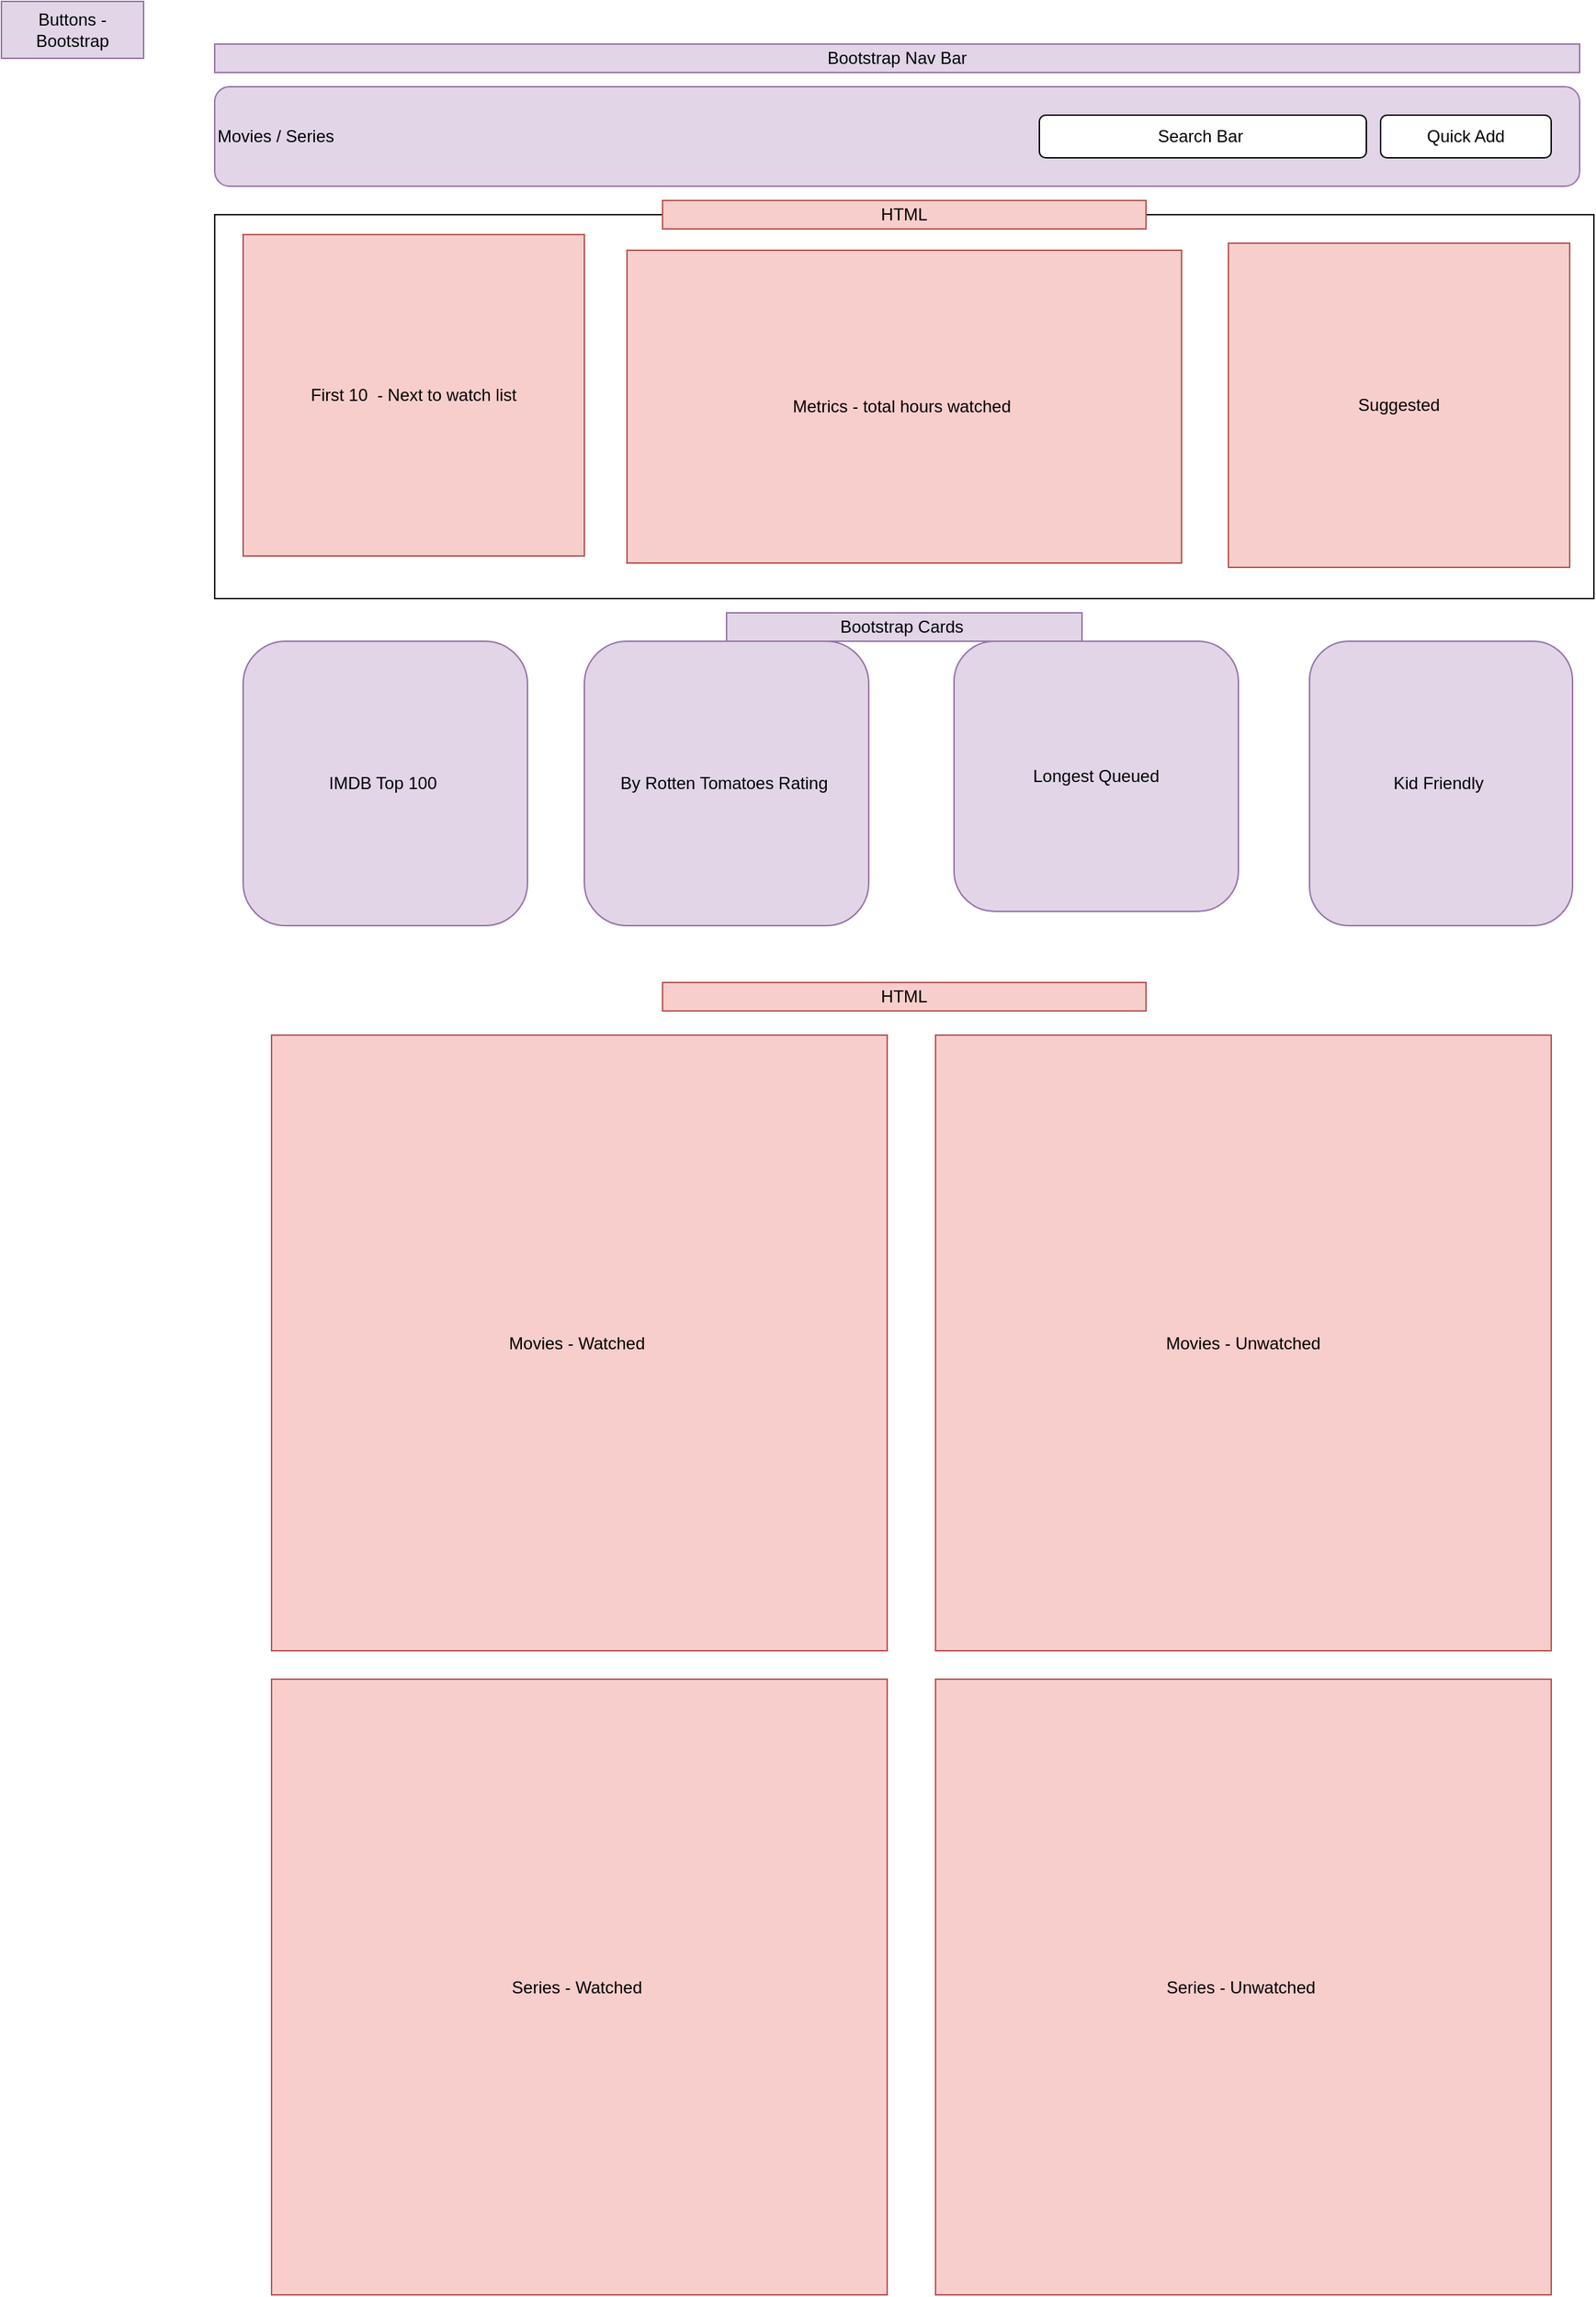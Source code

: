 <mxfile version="13.8.0" type="github">
  <diagram name="Page-1" id="c9db0220-8083-56f3-ca83-edcdcd058819">
    <mxGraphModel dx="1360" dy="685" grid="1" gridSize="10" guides="1" tooltips="1" connect="1" arrows="1" fold="1" page="1" pageScale="1.5" pageWidth="826" pageHeight="1169" background="#ffffff" math="0" shadow="0">
      <root>
        <mxCell id="0" style=";html=1;" />
        <mxCell id="1" style=";html=1;" parent="0" />
        <mxCell id="OOubzRIT-5zcEC0w8VPz-2" value="Movies / Series&amp;nbsp;" style="rounded=1;whiteSpace=wrap;html=1;align=left;fillColor=#e1d5e7;strokeColor=#9673a6;" vertex="1" parent="1">
          <mxGeometry x="160" y="130" width="960" height="70" as="geometry" />
        </mxCell>
        <mxCell id="OOubzRIT-5zcEC0w8VPz-4" value="" style="rounded=0;whiteSpace=wrap;html=1;" vertex="1" parent="1">
          <mxGeometry x="160" y="220" width="970" height="270" as="geometry" />
        </mxCell>
        <mxCell id="OOubzRIT-5zcEC0w8VPz-6" value="By Rotten Tomatoes Rating&amp;nbsp;" style="rounded=1;whiteSpace=wrap;html=1;fillColor=#e1d5e7;strokeColor=#9673a6;" vertex="1" parent="1">
          <mxGeometry x="420" y="520" width="200" height="200" as="geometry" />
        </mxCell>
        <mxCell id="OOubzRIT-5zcEC0w8VPz-7" value="Kid Friendly&amp;nbsp;" style="rounded=1;whiteSpace=wrap;html=1;fillColor=#e1d5e7;strokeColor=#9673a6;" vertex="1" parent="1">
          <mxGeometry x="930" y="520" width="185" height="200" as="geometry" />
        </mxCell>
        <mxCell id="OOubzRIT-5zcEC0w8VPz-10" value="Longest Queued" style="rounded=1;whiteSpace=wrap;html=1;fillColor=#e1d5e7;strokeColor=#9673a6;" vertex="1" parent="1">
          <mxGeometry x="680" y="520" width="200" height="190" as="geometry" />
        </mxCell>
        <mxCell id="OOubzRIT-5zcEC0w8VPz-11" value="IMDB Top 100&amp;nbsp;" style="rounded=1;whiteSpace=wrap;html=1;fillColor=#e1d5e7;strokeColor=#9673a6;" vertex="1" parent="1">
          <mxGeometry x="180" y="520" width="200" height="200" as="geometry" />
        </mxCell>
        <mxCell id="OOubzRIT-5zcEC0w8VPz-12" value="Search Bar&amp;nbsp;" style="rounded=1;whiteSpace=wrap;html=1;" vertex="1" parent="1">
          <mxGeometry x="740" y="150" width="230" height="30" as="geometry" />
        </mxCell>
        <mxCell id="OOubzRIT-5zcEC0w8VPz-13" value="Quick Add" style="rounded=1;whiteSpace=wrap;html=1;" vertex="1" parent="1">
          <mxGeometry x="980" y="150" width="120" height="30" as="geometry" />
        </mxCell>
        <mxCell id="OOubzRIT-5zcEC0w8VPz-16" value="First 10&amp;nbsp; - Next to watch list" style="text;html=1;strokeColor=#b85450;fillColor=#f8cecc;align=center;verticalAlign=middle;whiteSpace=wrap;rounded=0;" vertex="1" parent="1">
          <mxGeometry x="180" y="234" width="240" height="226" as="geometry" />
        </mxCell>
        <mxCell id="OOubzRIT-5zcEC0w8VPz-17" value="Bootstrap Nav Bar" style="text;html=1;strokeColor=#9673a6;fillColor=#e1d5e7;align=center;verticalAlign=middle;whiteSpace=wrap;rounded=0;" vertex="1" parent="1">
          <mxGeometry x="160" y="100" width="960" height="20" as="geometry" />
        </mxCell>
        <mxCell id="OOubzRIT-5zcEC0w8VPz-18" value="Metrics - total hours watched&amp;nbsp;" style="text;html=1;strokeColor=#b85450;fillColor=#f8cecc;align=center;verticalAlign=middle;whiteSpace=wrap;rounded=0;" vertex="1" parent="1">
          <mxGeometry x="450" y="245" width="390" height="220" as="geometry" />
        </mxCell>
        <mxCell id="OOubzRIT-5zcEC0w8VPz-24" value="Bootstrap Cards&amp;nbsp;" style="text;html=1;strokeColor=#9673a6;fillColor=#e1d5e7;align=center;verticalAlign=middle;whiteSpace=wrap;rounded=0;" vertex="1" parent="1">
          <mxGeometry x="520" y="500" width="250" height="20" as="geometry" />
        </mxCell>
        <mxCell id="OOubzRIT-5zcEC0w8VPz-25" value="HTML" style="text;html=1;strokeColor=#b85450;fillColor=#f8cecc;align=center;verticalAlign=middle;whiteSpace=wrap;rounded=0;" vertex="1" parent="1">
          <mxGeometry x="475" y="210" width="340" height="20" as="geometry" />
        </mxCell>
        <mxCell id="OOubzRIT-5zcEC0w8VPz-26" value="Movies - Watched&amp;nbsp;" style="whiteSpace=wrap;html=1;aspect=fixed;fillColor=#f8cecc;strokeColor=#b85450;" vertex="1" parent="1">
          <mxGeometry x="200" y="797" width="433" height="433" as="geometry" />
        </mxCell>
        <mxCell id="OOubzRIT-5zcEC0w8VPz-27" value="Series - Watched&amp;nbsp;" style="whiteSpace=wrap;html=1;aspect=fixed;fillColor=#f8cecc;strokeColor=#b85450;" vertex="1" parent="1">
          <mxGeometry x="200" y="1250" width="433" height="433" as="geometry" />
        </mxCell>
        <mxCell id="OOubzRIT-5zcEC0w8VPz-29" value="Movies - Unwatched" style="whiteSpace=wrap;html=1;aspect=fixed;fillColor=#f8cecc;strokeColor=#b85450;" vertex="1" parent="1">
          <mxGeometry x="667" y="797" width="433" height="433" as="geometry" />
        </mxCell>
        <mxCell id="OOubzRIT-5zcEC0w8VPz-30" value="Series - Unwatched&amp;nbsp;" style="whiteSpace=wrap;html=1;aspect=fixed;fillColor=#f8cecc;strokeColor=#b85450;" vertex="1" parent="1">
          <mxGeometry x="667" y="1250" width="433" height="433" as="geometry" />
        </mxCell>
        <mxCell id="OOubzRIT-5zcEC0w8VPz-33" value="Suggested" style="text;html=1;strokeColor=#b85450;fillColor=#f8cecc;align=center;verticalAlign=middle;whiteSpace=wrap;rounded=0;" vertex="1" parent="1">
          <mxGeometry x="873" y="240" width="240" height="228" as="geometry" />
        </mxCell>
        <mxCell id="OOubzRIT-5zcEC0w8VPz-34" value="HTML" style="text;html=1;strokeColor=#b85450;fillColor=#f8cecc;align=center;verticalAlign=middle;whiteSpace=wrap;rounded=0;" vertex="1" parent="1">
          <mxGeometry x="475" y="760" width="340" height="20" as="geometry" />
        </mxCell>
        <mxCell id="OOubzRIT-5zcEC0w8VPz-37" value="Buttons - Bootstrap" style="text;html=1;strokeColor=#9673a6;fillColor=#e1d5e7;align=center;verticalAlign=middle;whiteSpace=wrap;rounded=0;" vertex="1" parent="1">
          <mxGeometry x="10" y="70" width="100" height="40" as="geometry" />
        </mxCell>
      </root>
    </mxGraphModel>
  </diagram>
</mxfile>
